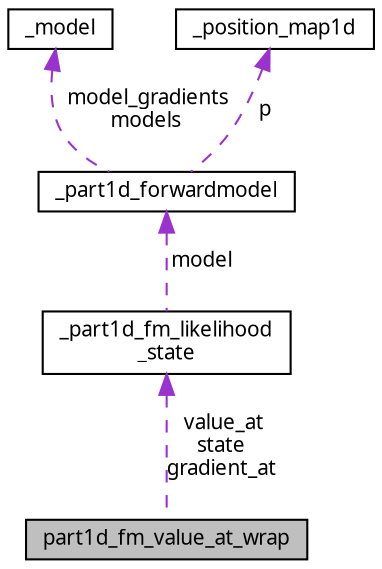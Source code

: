 digraph "part1d_fm_value_at_wrap"
{
  edge [fontname="FreeSans.ttf",fontsize="10",labelfontname="FreeSans.ttf",labelfontsize="10"];
  node [fontname="FreeSans.ttf",fontsize="10",shape=record];
  Node1 [label="part1d_fm_value_at_wrap",height=0.2,width=0.4,color="black", fillcolor="grey75", style="filled", fontcolor="black"];
  Node2 -> Node1 [dir="back",color="darkorchid3",fontsize="10",style="dashed",label=" value_at\nstate\ngradient_at" ,fontname="FreeSans.ttf"];
  Node2 [label="_part1d_fm_likelihood\l_state",height=0.2,width=0.4,color="black", fillcolor="white", style="filled",URL="$struct__part1d__fm__likelihood__state.html"];
  Node3 -> Node2 [dir="back",color="darkorchid3",fontsize="10",style="dashed",label=" model" ,fontname="FreeSans.ttf"];
  Node3 [label="_part1d_forwardmodel",height=0.2,width=0.4,color="black", fillcolor="white", style="filled",URL="$struct__part1d__forwardmodel.html"];
  Node4 -> Node3 [dir="back",color="darkorchid3",fontsize="10",style="dashed",label=" model_gradients\nmodels" ,fontname="FreeSans.ttf"];
  Node4 [label="_model",height=0.2,width=0.4,color="black", fillcolor="white", style="filled",URL="$struct__model.html"];
  Node5 -> Node3 [dir="back",color="darkorchid3",fontsize="10",style="dashed",label=" p" ,fontname="FreeSans.ttf"];
  Node5 [label="_position_map1d",height=0.2,width=0.4,color="black", fillcolor="white", style="filled",URL="$struct__position__map1d.html"];
}
